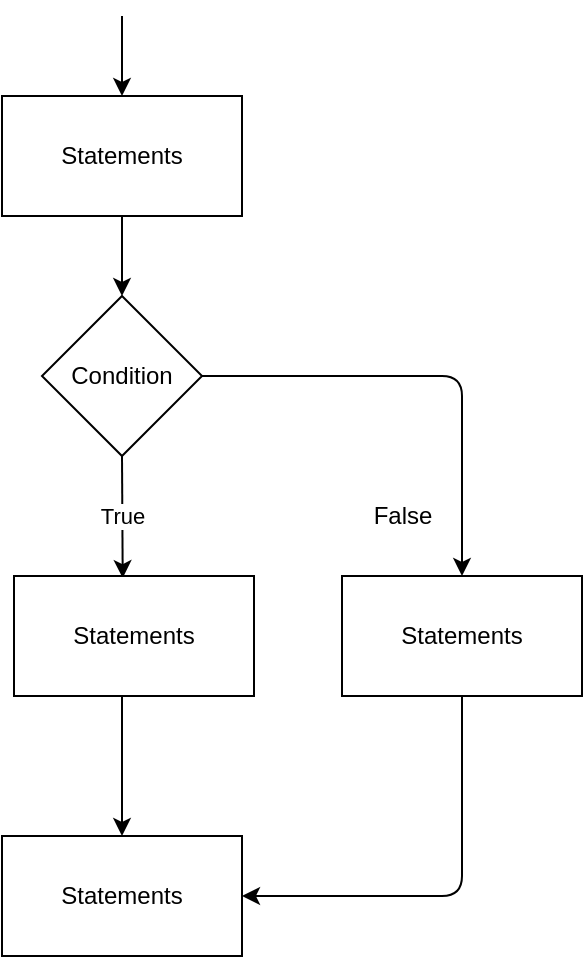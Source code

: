 <mxfile version="12.6.7" type="github">
  <diagram id="C5RBs43oDa-KdzZeNtuy" name="Page-1">
    <mxGraphModel dx="782" dy="469" grid="1" gridSize="10" guides="1" tooltips="1" connect="1" arrows="1" fold="1" page="1" pageScale="1" pageWidth="827" pageHeight="1169" math="0" shadow="0">
      <root>
        <mxCell id="WIyWlLk6GJQsqaUBKTNV-0"/>
        <mxCell id="WIyWlLk6GJQsqaUBKTNV-1" parent="WIyWlLk6GJQsqaUBKTNV-0"/>
        <mxCell id="EesCKDidGO0e70_BTZnK-0" value="Statements" style="rounded=0;whiteSpace=wrap;html=1;" vertex="1" parent="WIyWlLk6GJQsqaUBKTNV-1">
          <mxGeometry x="100" y="90" width="120" height="60" as="geometry"/>
        </mxCell>
        <mxCell id="EesCKDidGO0e70_BTZnK-1" value="Condition" style="rhombus;whiteSpace=wrap;html=1;" vertex="1" parent="WIyWlLk6GJQsqaUBKTNV-1">
          <mxGeometry x="120" y="190" width="80" height="80" as="geometry"/>
        </mxCell>
        <mxCell id="EesCKDidGO0e70_BTZnK-2" value="" style="endArrow=classic;html=1;exitX=0.5;exitY=1;exitDx=0;exitDy=0;entryX=0.5;entryY=0;entryDx=0;entryDy=0;" edge="1" parent="WIyWlLk6GJQsqaUBKTNV-1" target="EesCKDidGO0e70_BTZnK-0">
          <mxGeometry width="50" height="50" relative="1" as="geometry">
            <mxPoint x="160" y="50" as="sourcePoint"/>
            <mxPoint x="400" y="160" as="targetPoint"/>
          </mxGeometry>
        </mxCell>
        <mxCell id="EesCKDidGO0e70_BTZnK-3" value="" style="endArrow=classic;html=1;exitX=0.5;exitY=1;exitDx=0;exitDy=0;entryX=0.5;entryY=0;entryDx=0;entryDy=0;" edge="1" parent="WIyWlLk6GJQsqaUBKTNV-1" source="EesCKDidGO0e70_BTZnK-0" target="EesCKDidGO0e70_BTZnK-1">
          <mxGeometry width="50" height="50" relative="1" as="geometry">
            <mxPoint x="300" y="230" as="sourcePoint"/>
            <mxPoint x="350" y="180" as="targetPoint"/>
          </mxGeometry>
        </mxCell>
        <mxCell id="EesCKDidGO0e70_BTZnK-4" value="True" style="endArrow=classic;html=1;entryX=0.453;entryY=0.017;entryDx=0;entryDy=0;entryPerimeter=0;" edge="1" parent="WIyWlLk6GJQsqaUBKTNV-1" target="EesCKDidGO0e70_BTZnK-9">
          <mxGeometry width="50" height="50" relative="1" as="geometry">
            <mxPoint x="160" y="270" as="sourcePoint"/>
            <mxPoint x="160" y="320" as="targetPoint"/>
          </mxGeometry>
        </mxCell>
        <mxCell id="EesCKDidGO0e70_BTZnK-5" value="" style="endArrow=classic;html=1;exitX=1;exitY=0.5;exitDx=0;exitDy=0;entryX=0.5;entryY=0;entryDx=0;entryDy=0;" edge="1" parent="WIyWlLk6GJQsqaUBKTNV-1" source="EesCKDidGO0e70_BTZnK-1" target="EesCKDidGO0e70_BTZnK-10">
          <mxGeometry width="50" height="50" relative="1" as="geometry">
            <mxPoint x="380" y="220" as="sourcePoint"/>
            <mxPoint x="390" y="330" as="targetPoint"/>
            <Array as="points">
              <mxPoint x="330" y="230"/>
            </Array>
          </mxGeometry>
        </mxCell>
        <mxCell id="EesCKDidGO0e70_BTZnK-6" value="False" style="text;html=1;align=center;verticalAlign=middle;resizable=0;points=[];labelBackgroundColor=#ffffff;" vertex="1" connectable="0" parent="EesCKDidGO0e70_BTZnK-5">
          <mxGeometry x="-0.48" y="-75" relative="1" as="geometry">
            <mxPoint x="40" y="-5" as="offset"/>
          </mxGeometry>
        </mxCell>
        <mxCell id="EesCKDidGO0e70_BTZnK-7" value="" style="endArrow=classic;html=1;exitX=0.5;exitY=1;exitDx=0;exitDy=0;" edge="1" parent="WIyWlLk6GJQsqaUBKTNV-1">
          <mxGeometry width="50" height="50" relative="1" as="geometry">
            <mxPoint x="160" y="380" as="sourcePoint"/>
            <mxPoint x="160" y="460.0" as="targetPoint"/>
          </mxGeometry>
        </mxCell>
        <mxCell id="EesCKDidGO0e70_BTZnK-8" value="Statements" style="rounded=0;whiteSpace=wrap;html=1;" vertex="1" parent="WIyWlLk6GJQsqaUBKTNV-1">
          <mxGeometry x="100" y="460" width="120" height="60" as="geometry"/>
        </mxCell>
        <mxCell id="EesCKDidGO0e70_BTZnK-9" value="Statements" style="rounded=0;whiteSpace=wrap;html=1;" vertex="1" parent="WIyWlLk6GJQsqaUBKTNV-1">
          <mxGeometry x="106" y="330" width="120" height="60" as="geometry"/>
        </mxCell>
        <mxCell id="EesCKDidGO0e70_BTZnK-10" value="Statements" style="rounded=0;whiteSpace=wrap;html=1;" vertex="1" parent="WIyWlLk6GJQsqaUBKTNV-1">
          <mxGeometry x="270" y="330" width="120" height="60" as="geometry"/>
        </mxCell>
        <mxCell id="EesCKDidGO0e70_BTZnK-11" value="" style="endArrow=classic;html=1;exitX=0.5;exitY=1;exitDx=0;exitDy=0;entryX=1;entryY=0.5;entryDx=0;entryDy=0;" edge="1" parent="WIyWlLk6GJQsqaUBKTNV-1" source="EesCKDidGO0e70_BTZnK-10" target="EesCKDidGO0e70_BTZnK-8">
          <mxGeometry width="50" height="50" relative="1" as="geometry">
            <mxPoint x="420" y="370" as="sourcePoint"/>
            <mxPoint x="550" y="470" as="targetPoint"/>
            <Array as="points">
              <mxPoint x="330" y="490"/>
            </Array>
          </mxGeometry>
        </mxCell>
      </root>
    </mxGraphModel>
  </diagram>
</mxfile>
